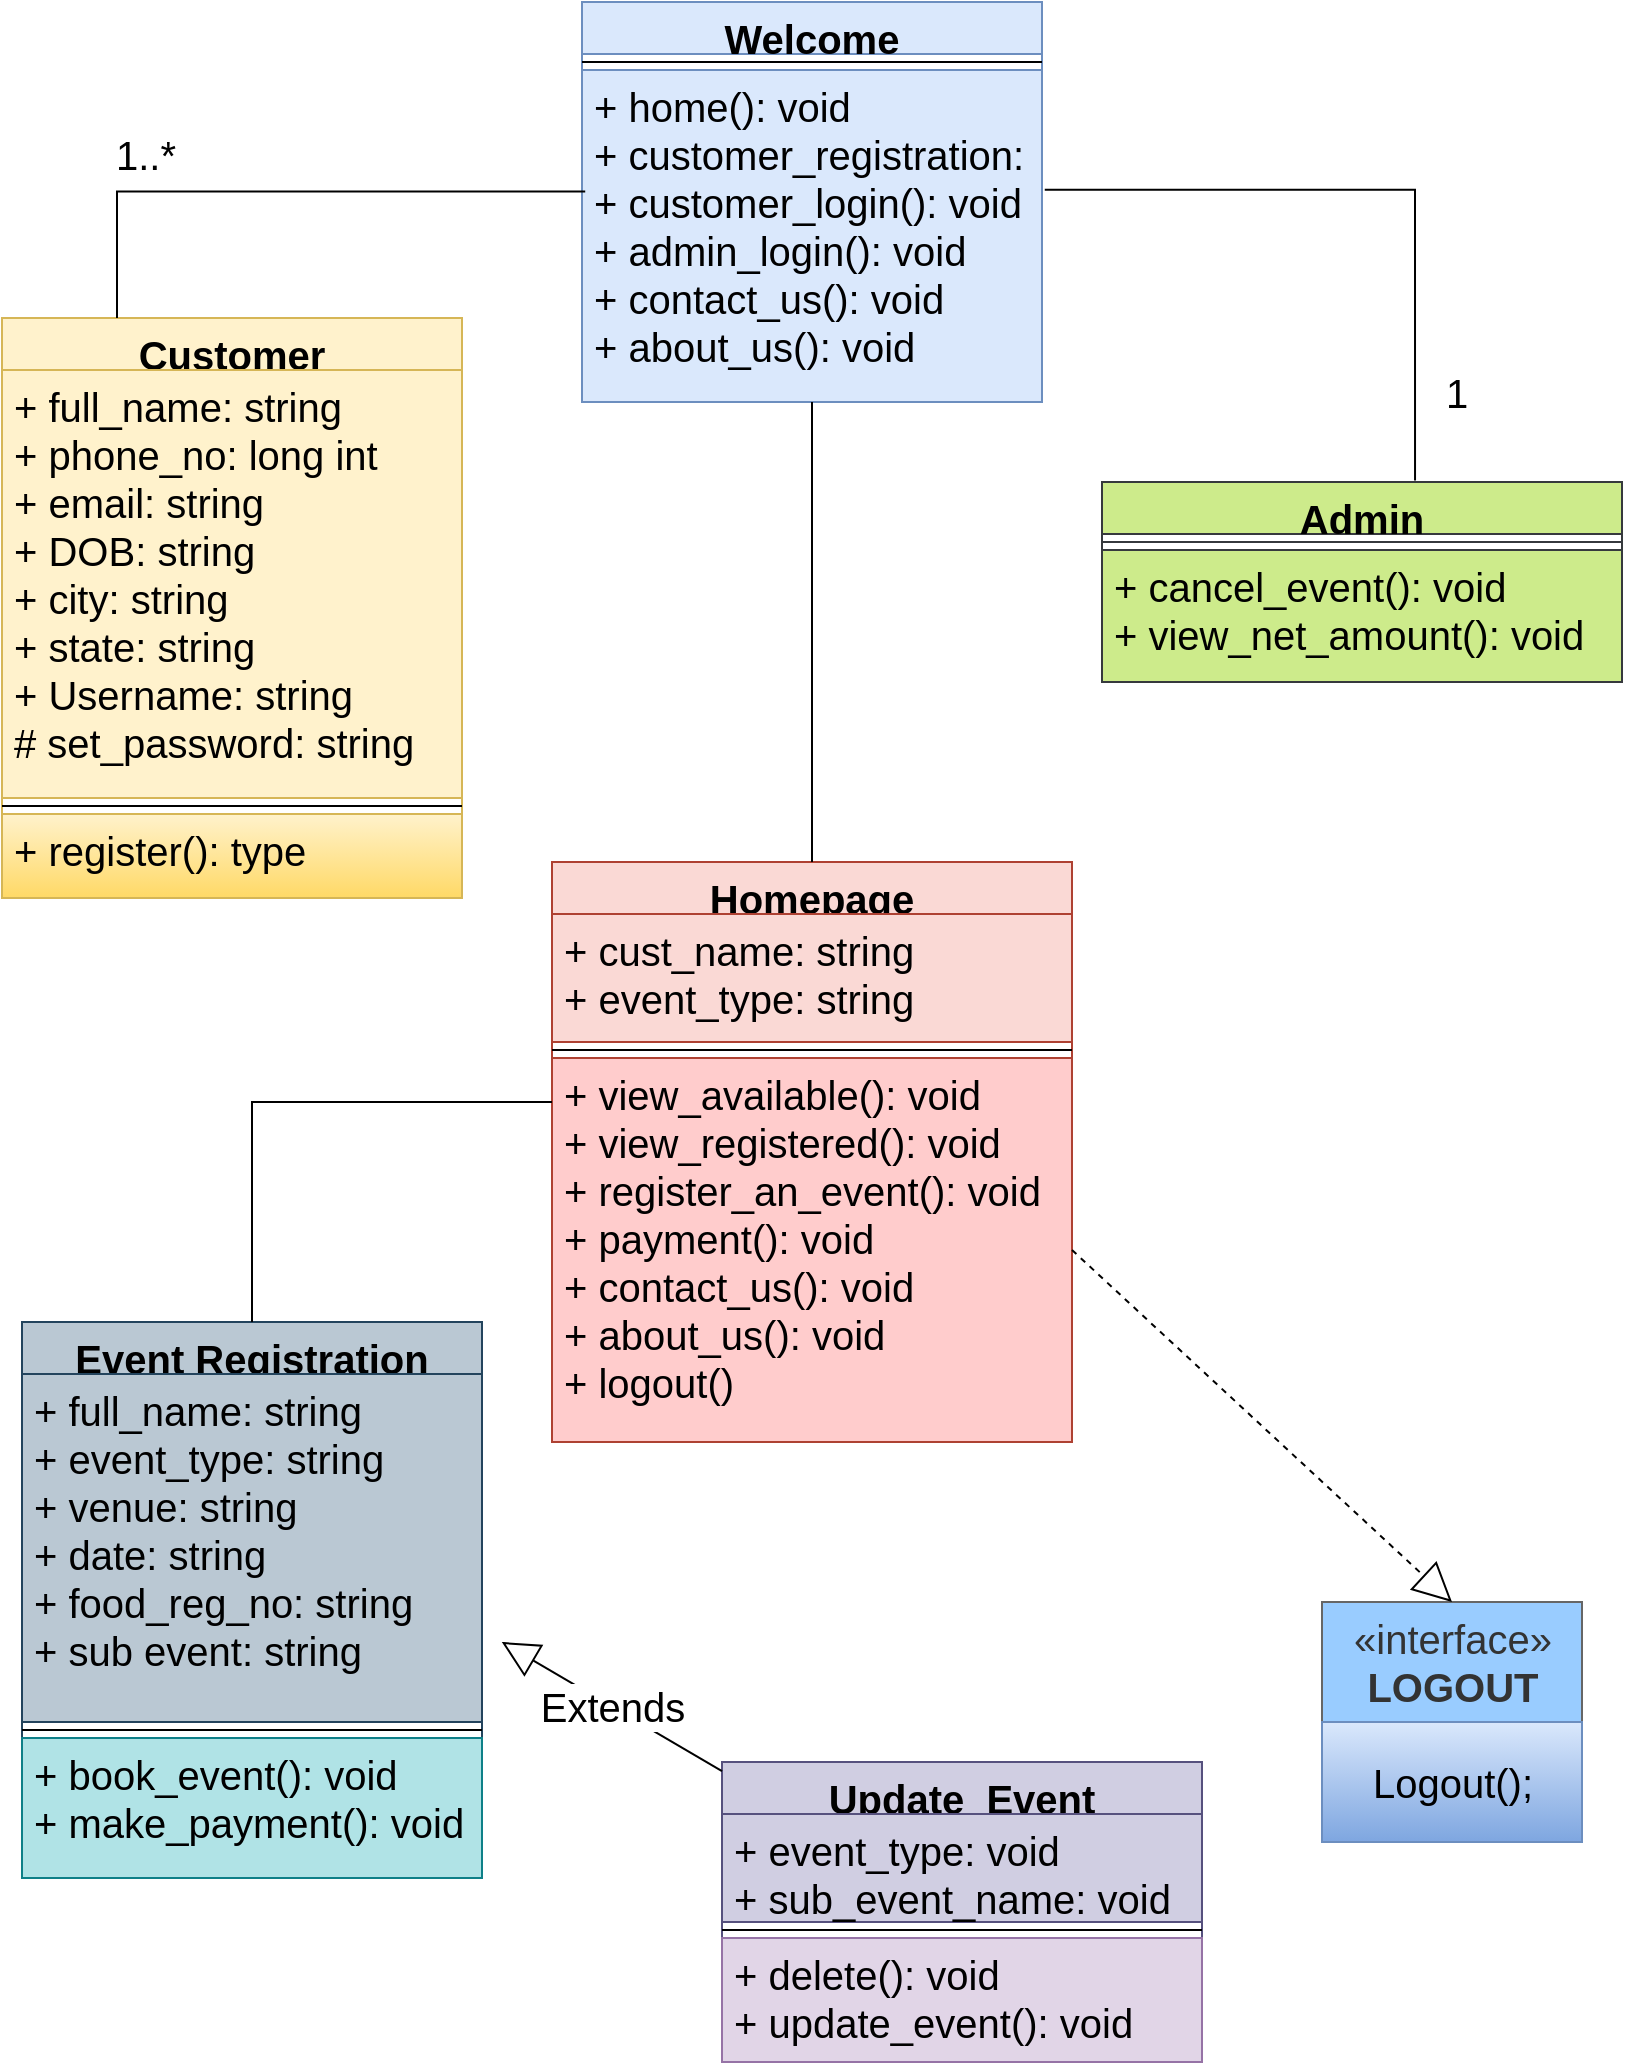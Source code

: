 <mxfile version="15.9.6" type="device"><diagram id="3ZRspqsdcEsi4oCwx2r3" name="Page-1"><mxGraphModel dx="886" dy="1566" grid="1" gridSize="10" guides="1" tooltips="1" connect="1" arrows="1" fold="1" page="1" pageScale="1" pageWidth="850" pageHeight="1100" math="0" shadow="0"><root><mxCell id="0"/><mxCell id="1" parent="0"/><mxCell id="Een40bprVuY2kl0fLPPG-2" value="Customer" style="swimlane;fontStyle=1;align=center;verticalAlign=top;childLayout=stackLayout;horizontal=1;startSize=26;horizontalStack=0;resizeParent=1;resizeParentMax=0;resizeLast=0;collapsible=1;marginBottom=0;fontSize=20;fillColor=#fff2cc;strokeColor=#d6b656;" parent="1" vertex="1"><mxGeometry x="30" y="-912" width="230" height="290" as="geometry"/></mxCell><mxCell id="Een40bprVuY2kl0fLPPG-3" value="+ full_name: string&#10;+ phone_no: long int&#10;+ email: string&#10;+ DOB: string&#10;+ city: string&#10;+ state: string&#10;+ Username: string&#10;# set_password: string&#10;&#10;" style="text;strokeColor=#d6b656;fillColor=#fff2cc;align=left;verticalAlign=top;spacingLeft=4;spacingRight=4;overflow=hidden;rotatable=0;points=[[0,0.5],[1,0.5]];portConstraint=eastwest;fontSize=20;" parent="Een40bprVuY2kl0fLPPG-2" vertex="1"><mxGeometry y="26" width="230" height="214" as="geometry"/></mxCell><mxCell id="Een40bprVuY2kl0fLPPG-4" value="" style="line;strokeWidth=1;fillColor=none;align=left;verticalAlign=middle;spacingTop=-1;spacingLeft=3;spacingRight=3;rotatable=0;labelPosition=right;points=[];portConstraint=eastwest;" parent="Een40bprVuY2kl0fLPPG-2" vertex="1"><mxGeometry y="240" width="230" height="8" as="geometry"/></mxCell><mxCell id="Een40bprVuY2kl0fLPPG-5" value="+ register(): type" style="text;strokeColor=#d6b656;fillColor=#fff2cc;align=left;verticalAlign=top;spacingLeft=4;spacingRight=4;overflow=hidden;rotatable=0;points=[[0,0.5],[1,0.5]];portConstraint=eastwest;fontSize=20;gradientColor=#ffd966;" parent="Een40bprVuY2kl0fLPPG-2" vertex="1"><mxGeometry y="248" width="230" height="42" as="geometry"/></mxCell><mxCell id="Een40bprVuY2kl0fLPPG-7" value="Update_Event" style="swimlane;fontStyle=1;align=center;verticalAlign=top;childLayout=stackLayout;horizontal=1;startSize=26;horizontalStack=0;resizeParent=1;resizeParentMax=0;resizeLast=0;collapsible=1;marginBottom=0;fontSize=20;fillColor=#d0cee2;strokeColor=#56517e;" parent="1" vertex="1"><mxGeometry x="390" y="-190" width="240" height="150" as="geometry"/></mxCell><mxCell id="Een40bprVuY2kl0fLPPG-8" value="+ event_type: void&#10;+ sub_event_name: void" style="text;strokeColor=#56517e;fillColor=#d0cee2;align=left;verticalAlign=top;spacingLeft=4;spacingRight=4;overflow=hidden;rotatable=0;points=[[0,0.5],[1,0.5]];portConstraint=eastwest;fontSize=20;" parent="Een40bprVuY2kl0fLPPG-7" vertex="1"><mxGeometry y="26" width="240" height="54" as="geometry"/></mxCell><mxCell id="Een40bprVuY2kl0fLPPG-9" value="" style="line;strokeWidth=1;fillColor=none;align=left;verticalAlign=middle;spacingTop=-1;spacingLeft=3;spacingRight=3;rotatable=0;labelPosition=right;points=[];portConstraint=eastwest;fontSize=16;" parent="Een40bprVuY2kl0fLPPG-7" vertex="1"><mxGeometry y="80" width="240" height="8" as="geometry"/></mxCell><mxCell id="Een40bprVuY2kl0fLPPG-10" value="+ delete(): void&#10;+ update_event(): void" style="text;strokeColor=#9673a6;fillColor=#e1d5e7;align=left;verticalAlign=top;spacingLeft=4;spacingRight=4;overflow=hidden;rotatable=0;points=[[0,0.5],[1,0.5]];portConstraint=eastwest;fontSize=20;" parent="Een40bprVuY2kl0fLPPG-7" vertex="1"><mxGeometry y="88" width="240" height="62" as="geometry"/></mxCell><mxCell id="Een40bprVuY2kl0fLPPG-13" value="Admin" style="swimlane;fontStyle=1;align=center;verticalAlign=top;childLayout=stackLayout;horizontal=1;startSize=26;horizontalStack=0;resizeParent=1;resizeParentMax=0;resizeLast=0;collapsible=1;marginBottom=0;fontSize=20;fillColor=#cdeb8b;strokeColor=#36393d;" parent="1" vertex="1"><mxGeometry x="580" y="-830" width="260" height="100" as="geometry"/></mxCell><mxCell id="Een40bprVuY2kl0fLPPG-15" value="" style="line;strokeWidth=1;fillColor=#cdeb8b;align=left;verticalAlign=middle;spacingTop=-1;spacingLeft=3;spacingRight=3;rotatable=0;labelPosition=right;points=[];portConstraint=eastwest;fontSize=20;strokeColor=#36393d;" parent="Een40bprVuY2kl0fLPPG-13" vertex="1"><mxGeometry y="26" width="260" height="8" as="geometry"/></mxCell><mxCell id="Een40bprVuY2kl0fLPPG-16" value="+ cancel_event(): void&#10;+ view_net_amount(): void&#10;" style="text;strokeColor=#36393d;fillColor=#cdeb8b;align=left;verticalAlign=top;spacingLeft=4;spacingRight=4;overflow=hidden;rotatable=0;points=[[0,0.5],[1,0.5]];portConstraint=eastwest;fontSize=20;" parent="Een40bprVuY2kl0fLPPG-13" vertex="1"><mxGeometry y="34" width="260" height="66" as="geometry"/></mxCell><mxCell id="Een40bprVuY2kl0fLPPG-17" value="Homepage" style="swimlane;fontStyle=1;align=center;verticalAlign=top;childLayout=stackLayout;horizontal=1;startSize=26;horizontalStack=0;resizeParent=1;resizeParentMax=0;resizeLast=0;collapsible=1;marginBottom=0;fontSize=20;fillColor=#fad9d5;strokeColor=#ae4132;" parent="1" vertex="1"><mxGeometry x="305" y="-640" width="260" height="290" as="geometry"/></mxCell><mxCell id="Een40bprVuY2kl0fLPPG-18" value="+ cust_name: string&#10;+ event_type: string" style="text;strokeColor=#ae4132;fillColor=#fad9d5;align=left;verticalAlign=top;spacingLeft=4;spacingRight=4;overflow=hidden;rotatable=0;points=[[0,0.5],[1,0.5]];portConstraint=eastwest;fontSize=20;" parent="Een40bprVuY2kl0fLPPG-17" vertex="1"><mxGeometry y="26" width="260" height="64" as="geometry"/></mxCell><mxCell id="Een40bprVuY2kl0fLPPG-19" value="" style="line;strokeWidth=1;fillColor=none;align=left;verticalAlign=middle;spacingTop=-1;spacingLeft=3;spacingRight=3;rotatable=0;labelPosition=right;points=[];portConstraint=eastwest;fontSize=20;" parent="Een40bprVuY2kl0fLPPG-17" vertex="1"><mxGeometry y="90" width="260" height="8" as="geometry"/></mxCell><mxCell id="Een40bprVuY2kl0fLPPG-20" value="+ view_available(): void&#10;+ view_registered(): void&#10;+ register_an_event(): void&#10;+ payment(): void&#10;+ contact_us(): void&#10;+ about_us(): void&#10;+ logout()" style="text;strokeColor=#ae4132;fillColor=#FFCCCC;align=left;verticalAlign=top;spacingLeft=4;spacingRight=4;overflow=hidden;rotatable=0;points=[[0,0.5],[1,0.5]];portConstraint=eastwest;fontSize=20;" parent="Een40bprVuY2kl0fLPPG-17" vertex="1"><mxGeometry y="98" width="260" height="192" as="geometry"/></mxCell><mxCell id="Een40bprVuY2kl0fLPPG-21" value="Welcome" style="swimlane;fontStyle=1;align=center;verticalAlign=top;childLayout=stackLayout;horizontal=1;startSize=26;horizontalStack=0;resizeParent=1;resizeParentMax=0;resizeLast=0;collapsible=1;marginBottom=0;fontSize=20;fillColor=#dae8fc;strokeColor=#6c8ebf;" parent="1" vertex="1"><mxGeometry x="320" y="-1070" width="230" height="200" as="geometry"/></mxCell><mxCell id="Een40bprVuY2kl0fLPPG-23" value="" style="line;strokeWidth=1;fillColor=none;align=left;verticalAlign=middle;spacingTop=-1;spacingLeft=3;spacingRight=3;rotatable=0;labelPosition=right;points=[];portConstraint=eastwest;fontSize=20;" parent="Een40bprVuY2kl0fLPPG-21" vertex="1"><mxGeometry y="26" width="230" height="8" as="geometry"/></mxCell><mxCell id="Een40bprVuY2kl0fLPPG-24" value="+ home(): void&#10;+ customer_registration: void&#10;+ customer_login(): void&#10;+ admin_login(): void&#10;+ contact_us(): void&#10;+ about_us(): void&#10;" style="text;strokeColor=#6c8ebf;fillColor=#dae8fc;align=left;verticalAlign=top;spacingLeft=4;spacingRight=4;overflow=hidden;rotatable=0;points=[[0,0.5],[1,0.5]];portConstraint=eastwest;fontSize=20;" parent="Een40bprVuY2kl0fLPPG-21" vertex="1"><mxGeometry y="34" width="230" height="166" as="geometry"/></mxCell><mxCell id="Een40bprVuY2kl0fLPPG-25" value="Event Registration" style="swimlane;fontStyle=1;align=center;verticalAlign=top;childLayout=stackLayout;horizontal=1;startSize=26;horizontalStack=0;resizeParent=1;resizeParentMax=0;resizeLast=0;collapsible=1;marginBottom=0;fontSize=20;fillColor=#bac8d3;strokeColor=#23445d;" parent="1" vertex="1"><mxGeometry x="40" y="-410" width="230" height="278" as="geometry"/></mxCell><mxCell id="Een40bprVuY2kl0fLPPG-26" value="+ full_name: string&#10;+ event_type: string&#10;+ venue: string&#10;+ date: string&#10;+ food_reg_no: string&#10;+ sub event: string&#10;" style="text;strokeColor=#23445d;fillColor=#bac8d3;align=left;verticalAlign=top;spacingLeft=4;spacingRight=4;overflow=hidden;rotatable=0;points=[[0,0.5],[1,0.5]];portConstraint=eastwest;fontSize=20;" parent="Een40bprVuY2kl0fLPPG-25" vertex="1"><mxGeometry y="26" width="230" height="174" as="geometry"/></mxCell><mxCell id="Een40bprVuY2kl0fLPPG-27" value="" style="line;strokeWidth=1;fillColor=none;align=left;verticalAlign=middle;spacingTop=-1;spacingLeft=3;spacingRight=3;rotatable=0;labelPosition=right;points=[];portConstraint=eastwest;fontSize=20;" parent="Een40bprVuY2kl0fLPPG-25" vertex="1"><mxGeometry y="200" width="230" height="8" as="geometry"/></mxCell><mxCell id="Een40bprVuY2kl0fLPPG-28" value="+ book_event(): void&#10;+ make_payment(): void" style="text;strokeColor=#0e8088;fillColor=#b0e3e6;align=left;verticalAlign=top;spacingLeft=4;spacingRight=4;overflow=hidden;rotatable=0;points=[[0,0.5],[1,0.5]];portConstraint=eastwest;fontSize=20;" parent="Een40bprVuY2kl0fLPPG-25" vertex="1"><mxGeometry y="208" width="230" height="70" as="geometry"/></mxCell><mxCell id="Een40bprVuY2kl0fLPPG-30" value="«interface»&lt;br style=&quot;font-size: 20px;&quot;&gt;&lt;b style=&quot;font-size: 20px;&quot;&gt;LOGOUT&lt;/b&gt;" style="html=1;fontSize=20;fillColor=#99CCFF;fontColor=#333333;strokeColor=#666666;" parent="1" vertex="1"><mxGeometry x="690" y="-270" width="130" height="60" as="geometry"/></mxCell><mxCell id="Een40bprVuY2kl0fLPPG-31" value="Logout();" style="html=1;fontSize=20;fillColor=#dae8fc;strokeColor=#6c8ebf;gradientColor=#7ea6e0;" parent="1" vertex="1"><mxGeometry x="690" y="-210" width="130" height="60" as="geometry"/></mxCell><mxCell id="Een40bprVuY2kl0fLPPG-37" value="" style="endArrow=none;html=1;edgeStyle=orthogonalEdgeStyle;rounded=0;fontSize=20;entryX=0.602;entryY=-0.007;entryDx=0;entryDy=0;entryPerimeter=0;exitX=1.006;exitY=0.361;exitDx=0;exitDy=0;exitPerimeter=0;" parent="1" source="Een40bprVuY2kl0fLPPG-24" target="Een40bprVuY2kl0fLPPG-13" edge="1"><mxGeometry relative="1" as="geometry"><mxPoint x="620" y="-930" as="sourcePoint"/><mxPoint x="780" y="-930" as="targetPoint"/></mxGeometry></mxCell><mxCell id="Een40bprVuY2kl0fLPPG-38" value="1" style="edgeLabel;resizable=0;html=1;align=left;verticalAlign=bottom;fontSize=20;" parent="Een40bprVuY2kl0fLPPG-37" connectable="0" vertex="1"><mxGeometry x="-1" relative="1" as="geometry"><mxPoint x="199" y="116" as="offset"/></mxGeometry></mxCell><mxCell id="Een40bprVuY2kl0fLPPG-40" value="" style="endArrow=none;html=1;edgeStyle=orthogonalEdgeStyle;rounded=0;fontSize=20;entryX=0.007;entryY=0.366;entryDx=0;entryDy=0;entryPerimeter=0;exitX=0.25;exitY=0;exitDx=0;exitDy=0;" parent="1" source="Een40bprVuY2kl0fLPPG-2" target="Een40bprVuY2kl0fLPPG-24" edge="1"><mxGeometry relative="1" as="geometry"><mxPoint x="10" y="-970" as="sourcePoint"/><mxPoint x="170" y="-970" as="targetPoint"/></mxGeometry></mxCell><mxCell id="Een40bprVuY2kl0fLPPG-41" value="1..*" style="edgeLabel;resizable=0;html=1;align=left;verticalAlign=bottom;fontSize=20;" parent="Een40bprVuY2kl0fLPPG-40" connectable="0" vertex="1"><mxGeometry x="-1" relative="1" as="geometry"><mxPoint x="-2" y="-68" as="offset"/></mxGeometry></mxCell><mxCell id="Een40bprVuY2kl0fLPPG-43" value="Extends" style="endArrow=block;endSize=16;endFill=0;html=1;rounded=0;fontSize=20;entryX=1.043;entryY=0.77;entryDx=0;entryDy=0;entryPerimeter=0;" parent="1" source="Een40bprVuY2kl0fLPPG-7" target="Een40bprVuY2kl0fLPPG-26" edge="1"><mxGeometry width="160" relative="1" as="geometry"><mxPoint x="300" y="-280" as="sourcePoint"/><mxPoint x="260" y="-360" as="targetPoint"/></mxGeometry></mxCell><mxCell id="Een40bprVuY2kl0fLPPG-44" value="" style="endArrow=block;dashed=1;endFill=0;endSize=17;html=1;rounded=0;fontSize=20;entryX=0.5;entryY=0;entryDx=0;entryDy=0;exitX=1;exitY=0.5;exitDx=0;exitDy=0;" parent="1" source="Een40bprVuY2kl0fLPPG-20" target="Een40bprVuY2kl0fLPPG-30" edge="1"><mxGeometry width="160" relative="1" as="geometry"><mxPoint x="520" y="-370" as="sourcePoint"/><mxPoint x="680" y="-370" as="targetPoint"/></mxGeometry></mxCell><mxCell id="Een40bprVuY2kl0fLPPG-45" value="" style="endArrow=none;html=1;edgeStyle=orthogonalEdgeStyle;rounded=0;fontSize=20;endSize=17;exitX=0.5;exitY=0;exitDx=0;exitDy=0;" parent="1" source="Een40bprVuY2kl0fLPPG-25" target="Een40bprVuY2kl0fLPPG-20" edge="1"><mxGeometry relative="1" as="geometry"><mxPoint x="370" y="-370" as="sourcePoint"/><mxPoint x="530" y="-370" as="targetPoint"/><Array as="points"><mxPoint x="155" y="-520"/></Array></mxGeometry></mxCell><mxCell id="Een40bprVuY2kl0fLPPG-48" value="" style="endArrow=none;html=1;edgeStyle=orthogonalEdgeStyle;rounded=0;fontSize=20;endSize=17;entryX=0.5;entryY=1;entryDx=0;entryDy=0;exitX=0.5;exitY=0;exitDx=0;exitDy=0;" parent="1" source="Een40bprVuY2kl0fLPPG-17" target="Een40bprVuY2kl0fLPPG-21" edge="1"><mxGeometry relative="1" as="geometry"><mxPoint x="370" y="-690" as="sourcePoint"/><mxPoint x="530" y="-690" as="targetPoint"/></mxGeometry></mxCell></root></mxGraphModel></diagram></mxfile>